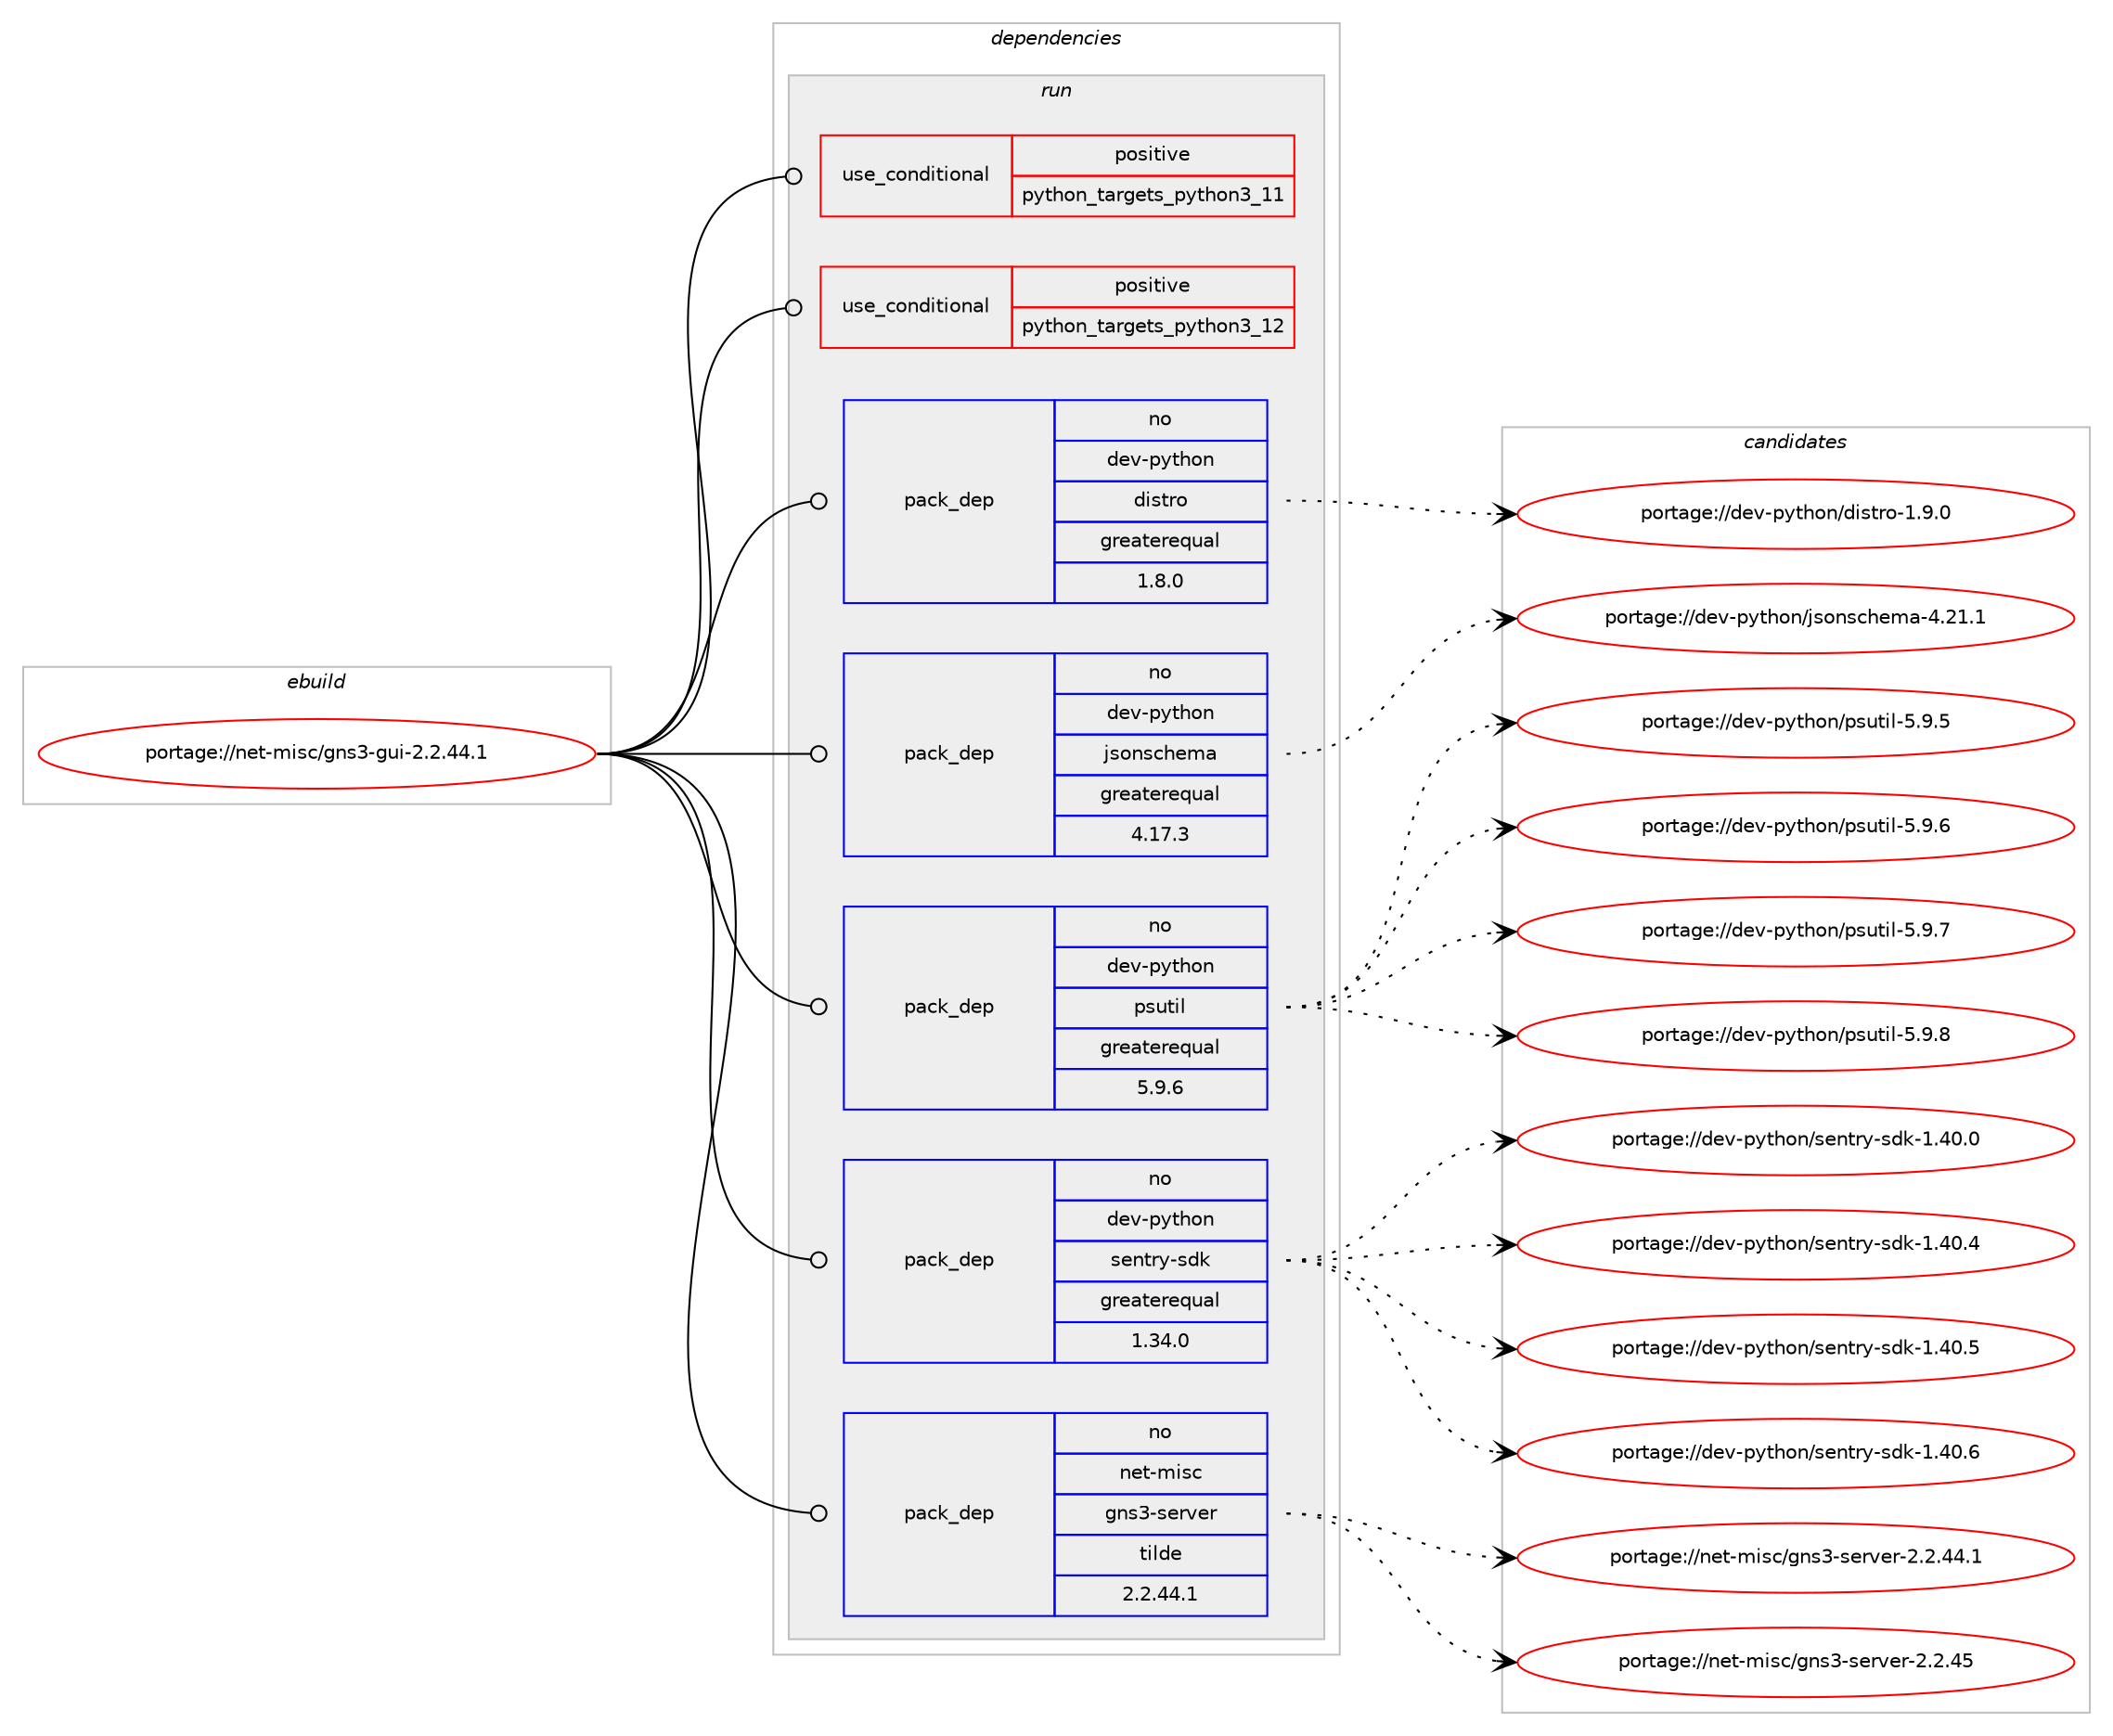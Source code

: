 digraph prolog {

# *************
# Graph options
# *************

newrank=true;
concentrate=true;
compound=true;
graph [rankdir=LR,fontname=Helvetica,fontsize=10,ranksep=1.5];#, ranksep=2.5, nodesep=0.2];
edge  [arrowhead=vee];
node  [fontname=Helvetica,fontsize=10];

# **********
# The ebuild
# **********

subgraph cluster_leftcol {
color=gray;
rank=same;
label=<<i>ebuild</i>>;
id [label="portage://net-misc/gns3-gui-2.2.44.1", color=red, width=4, href="../net-misc/gns3-gui-2.2.44.1.svg"];
}

# ****************
# The dependencies
# ****************

subgraph cluster_midcol {
color=gray;
label=<<i>dependencies</i>>;
subgraph cluster_compile {
fillcolor="#eeeeee";
style=filled;
label=<<i>compile</i>>;
}
subgraph cluster_compileandrun {
fillcolor="#eeeeee";
style=filled;
label=<<i>compile and run</i>>;
}
subgraph cluster_run {
fillcolor="#eeeeee";
style=filled;
label=<<i>run</i>>;
subgraph cond4924 {
dependency6914 [label=<<TABLE BORDER="0" CELLBORDER="1" CELLSPACING="0" CELLPADDING="4"><TR><TD ROWSPAN="3" CELLPADDING="10">use_conditional</TD></TR><TR><TD>positive</TD></TR><TR><TD>python_targets_python3_11</TD></TR></TABLE>>, shape=none, color=red];
# *** BEGIN UNKNOWN DEPENDENCY TYPE (TODO) ***
# dependency6914 -> package_dependency(portage://net-misc/gns3-gui-2.2.44.1,run,no,dev-lang,python,none,[,,],[slot(3.11)],[])
# *** END UNKNOWN DEPENDENCY TYPE (TODO) ***

}
id:e -> dependency6914:w [weight=20,style="solid",arrowhead="odot"];
subgraph cond4925 {
dependency6915 [label=<<TABLE BORDER="0" CELLBORDER="1" CELLSPACING="0" CELLPADDING="4"><TR><TD ROWSPAN="3" CELLPADDING="10">use_conditional</TD></TR><TR><TD>positive</TD></TR><TR><TD>python_targets_python3_12</TD></TR></TABLE>>, shape=none, color=red];
# *** BEGIN UNKNOWN DEPENDENCY TYPE (TODO) ***
# dependency6915 -> package_dependency(portage://net-misc/gns3-gui-2.2.44.1,run,no,dev-lang,python,none,[,,],[slot(3.12)],[])
# *** END UNKNOWN DEPENDENCY TYPE (TODO) ***

}
id:e -> dependency6915:w [weight=20,style="solid",arrowhead="odot"];
# *** BEGIN UNKNOWN DEPENDENCY TYPE (TODO) ***
# id -> package_dependency(portage://net-misc/gns3-gui-2.2.44.1,run,no,dev-python,PyQt5,none,[,,],[],[use(enable(gui),none),use(enable(network),none),use(enable(svg),none),use(enable(websockets),none),use(enable(widgets),none),use(optenable(python_targets_python3_11),negative),use(optenable(python_targets_python3_12),negative)])
# *** END UNKNOWN DEPENDENCY TYPE (TODO) ***

subgraph pack1938 {
dependency6916 [label=<<TABLE BORDER="0" CELLBORDER="1" CELLSPACING="0" CELLPADDING="4" WIDTH="220"><TR><TD ROWSPAN="6" CELLPADDING="30">pack_dep</TD></TR><TR><TD WIDTH="110">no</TD></TR><TR><TD>dev-python</TD></TR><TR><TD>distro</TD></TR><TR><TD>greaterequal</TD></TR><TR><TD>1.8.0</TD></TR></TABLE>>, shape=none, color=blue];
}
id:e -> dependency6916:w [weight=20,style="solid",arrowhead="odot"];
subgraph pack1939 {
dependency6917 [label=<<TABLE BORDER="0" CELLBORDER="1" CELLSPACING="0" CELLPADDING="4" WIDTH="220"><TR><TD ROWSPAN="6" CELLPADDING="30">pack_dep</TD></TR><TR><TD WIDTH="110">no</TD></TR><TR><TD>dev-python</TD></TR><TR><TD>jsonschema</TD></TR><TR><TD>greaterequal</TD></TR><TR><TD>4.17.3</TD></TR></TABLE>>, shape=none, color=blue];
}
id:e -> dependency6917:w [weight=20,style="solid",arrowhead="odot"];
subgraph pack1940 {
dependency6918 [label=<<TABLE BORDER="0" CELLBORDER="1" CELLSPACING="0" CELLPADDING="4" WIDTH="220"><TR><TD ROWSPAN="6" CELLPADDING="30">pack_dep</TD></TR><TR><TD WIDTH="110">no</TD></TR><TR><TD>dev-python</TD></TR><TR><TD>psutil</TD></TR><TR><TD>greaterequal</TD></TR><TR><TD>5.9.6</TD></TR></TABLE>>, shape=none, color=blue];
}
id:e -> dependency6918:w [weight=20,style="solid",arrowhead="odot"];
subgraph pack1941 {
dependency6919 [label=<<TABLE BORDER="0" CELLBORDER="1" CELLSPACING="0" CELLPADDING="4" WIDTH="220"><TR><TD ROWSPAN="6" CELLPADDING="30">pack_dep</TD></TR><TR><TD WIDTH="110">no</TD></TR><TR><TD>dev-python</TD></TR><TR><TD>sentry-sdk</TD></TR><TR><TD>greaterequal</TD></TR><TR><TD>1.34.0</TD></TR></TABLE>>, shape=none, color=blue];
}
id:e -> dependency6919:w [weight=20,style="solid",arrowhead="odot"];
subgraph pack1942 {
dependency6920 [label=<<TABLE BORDER="0" CELLBORDER="1" CELLSPACING="0" CELLPADDING="4" WIDTH="220"><TR><TD ROWSPAN="6" CELLPADDING="30">pack_dep</TD></TR><TR><TD WIDTH="110">no</TD></TR><TR><TD>net-misc</TD></TR><TR><TD>gns3-server</TD></TR><TR><TD>tilde</TD></TR><TR><TD>2.2.44.1</TD></TR></TABLE>>, shape=none, color=blue];
}
id:e -> dependency6920:w [weight=20,style="solid",arrowhead="odot"];
}
}

# **************
# The candidates
# **************

subgraph cluster_choices {
rank=same;
color=gray;
label=<<i>candidates</i>>;

subgraph choice1938 {
color=black;
nodesep=1;
choice1001011184511212111610411111047100105115116114111454946574648 [label="portage://dev-python/distro-1.9.0", color=red, width=4,href="../dev-python/distro-1.9.0.svg"];
dependency6916:e -> choice1001011184511212111610411111047100105115116114111454946574648:w [style=dotted,weight="100"];
}
subgraph choice1939 {
color=black;
nodesep=1;
choice1001011184511212111610411111047106115111110115991041011099745524650494649 [label="portage://dev-python/jsonschema-4.21.1", color=red, width=4,href="../dev-python/jsonschema-4.21.1.svg"];
dependency6917:e -> choice1001011184511212111610411111047106115111110115991041011099745524650494649:w [style=dotted,weight="100"];
}
subgraph choice1940 {
color=black;
nodesep=1;
choice1001011184511212111610411111047112115117116105108455346574653 [label="portage://dev-python/psutil-5.9.5", color=red, width=4,href="../dev-python/psutil-5.9.5.svg"];
choice1001011184511212111610411111047112115117116105108455346574654 [label="portage://dev-python/psutil-5.9.6", color=red, width=4,href="../dev-python/psutil-5.9.6.svg"];
choice1001011184511212111610411111047112115117116105108455346574655 [label="portage://dev-python/psutil-5.9.7", color=red, width=4,href="../dev-python/psutil-5.9.7.svg"];
choice1001011184511212111610411111047112115117116105108455346574656 [label="portage://dev-python/psutil-5.9.8", color=red, width=4,href="../dev-python/psutil-5.9.8.svg"];
dependency6918:e -> choice1001011184511212111610411111047112115117116105108455346574653:w [style=dotted,weight="100"];
dependency6918:e -> choice1001011184511212111610411111047112115117116105108455346574654:w [style=dotted,weight="100"];
dependency6918:e -> choice1001011184511212111610411111047112115117116105108455346574655:w [style=dotted,weight="100"];
dependency6918:e -> choice1001011184511212111610411111047112115117116105108455346574656:w [style=dotted,weight="100"];
}
subgraph choice1941 {
color=black;
nodesep=1;
choice10010111845112121116104111110471151011101161141214511510010745494652484648 [label="portage://dev-python/sentry-sdk-1.40.0", color=red, width=4,href="../dev-python/sentry-sdk-1.40.0.svg"];
choice10010111845112121116104111110471151011101161141214511510010745494652484652 [label="portage://dev-python/sentry-sdk-1.40.4", color=red, width=4,href="../dev-python/sentry-sdk-1.40.4.svg"];
choice10010111845112121116104111110471151011101161141214511510010745494652484653 [label="portage://dev-python/sentry-sdk-1.40.5", color=red, width=4,href="../dev-python/sentry-sdk-1.40.5.svg"];
choice10010111845112121116104111110471151011101161141214511510010745494652484654 [label="portage://dev-python/sentry-sdk-1.40.6", color=red, width=4,href="../dev-python/sentry-sdk-1.40.6.svg"];
dependency6919:e -> choice10010111845112121116104111110471151011101161141214511510010745494652484648:w [style=dotted,weight="100"];
dependency6919:e -> choice10010111845112121116104111110471151011101161141214511510010745494652484652:w [style=dotted,weight="100"];
dependency6919:e -> choice10010111845112121116104111110471151011101161141214511510010745494652484653:w [style=dotted,weight="100"];
dependency6919:e -> choice10010111845112121116104111110471151011101161141214511510010745494652484654:w [style=dotted,weight="100"];
}
subgraph choice1942 {
color=black;
nodesep=1;
choice1101011164510910511599471031101155145115101114118101114455046504652524649 [label="portage://net-misc/gns3-server-2.2.44.1", color=red, width=4,href="../net-misc/gns3-server-2.2.44.1.svg"];
choice110101116451091051159947103110115514511510111411810111445504650465253 [label="portage://net-misc/gns3-server-2.2.45", color=red, width=4,href="../net-misc/gns3-server-2.2.45.svg"];
dependency6920:e -> choice1101011164510910511599471031101155145115101114118101114455046504652524649:w [style=dotted,weight="100"];
dependency6920:e -> choice110101116451091051159947103110115514511510111411810111445504650465253:w [style=dotted,weight="100"];
}
}

}
